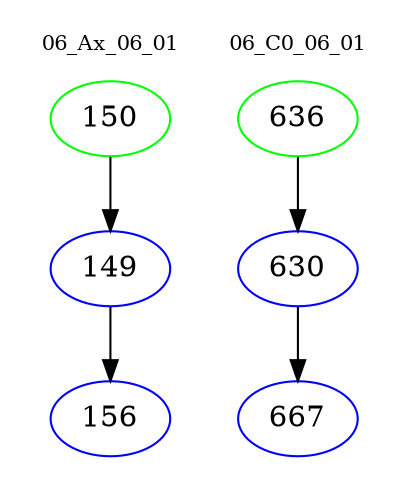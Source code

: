 digraph{
subgraph cluster_0 {
color = white
label = "06_Ax_06_01";
fontsize=10;
T0_150 [label="150", color="green"]
T0_150 -> T0_149 [color="black"]
T0_149 [label="149", color="blue"]
T0_149 -> T0_156 [color="black"]
T0_156 [label="156", color="blue"]
}
subgraph cluster_1 {
color = white
label = "06_C0_06_01";
fontsize=10;
T1_636 [label="636", color="green"]
T1_636 -> T1_630 [color="black"]
T1_630 [label="630", color="blue"]
T1_630 -> T1_667 [color="black"]
T1_667 [label="667", color="blue"]
}
}
